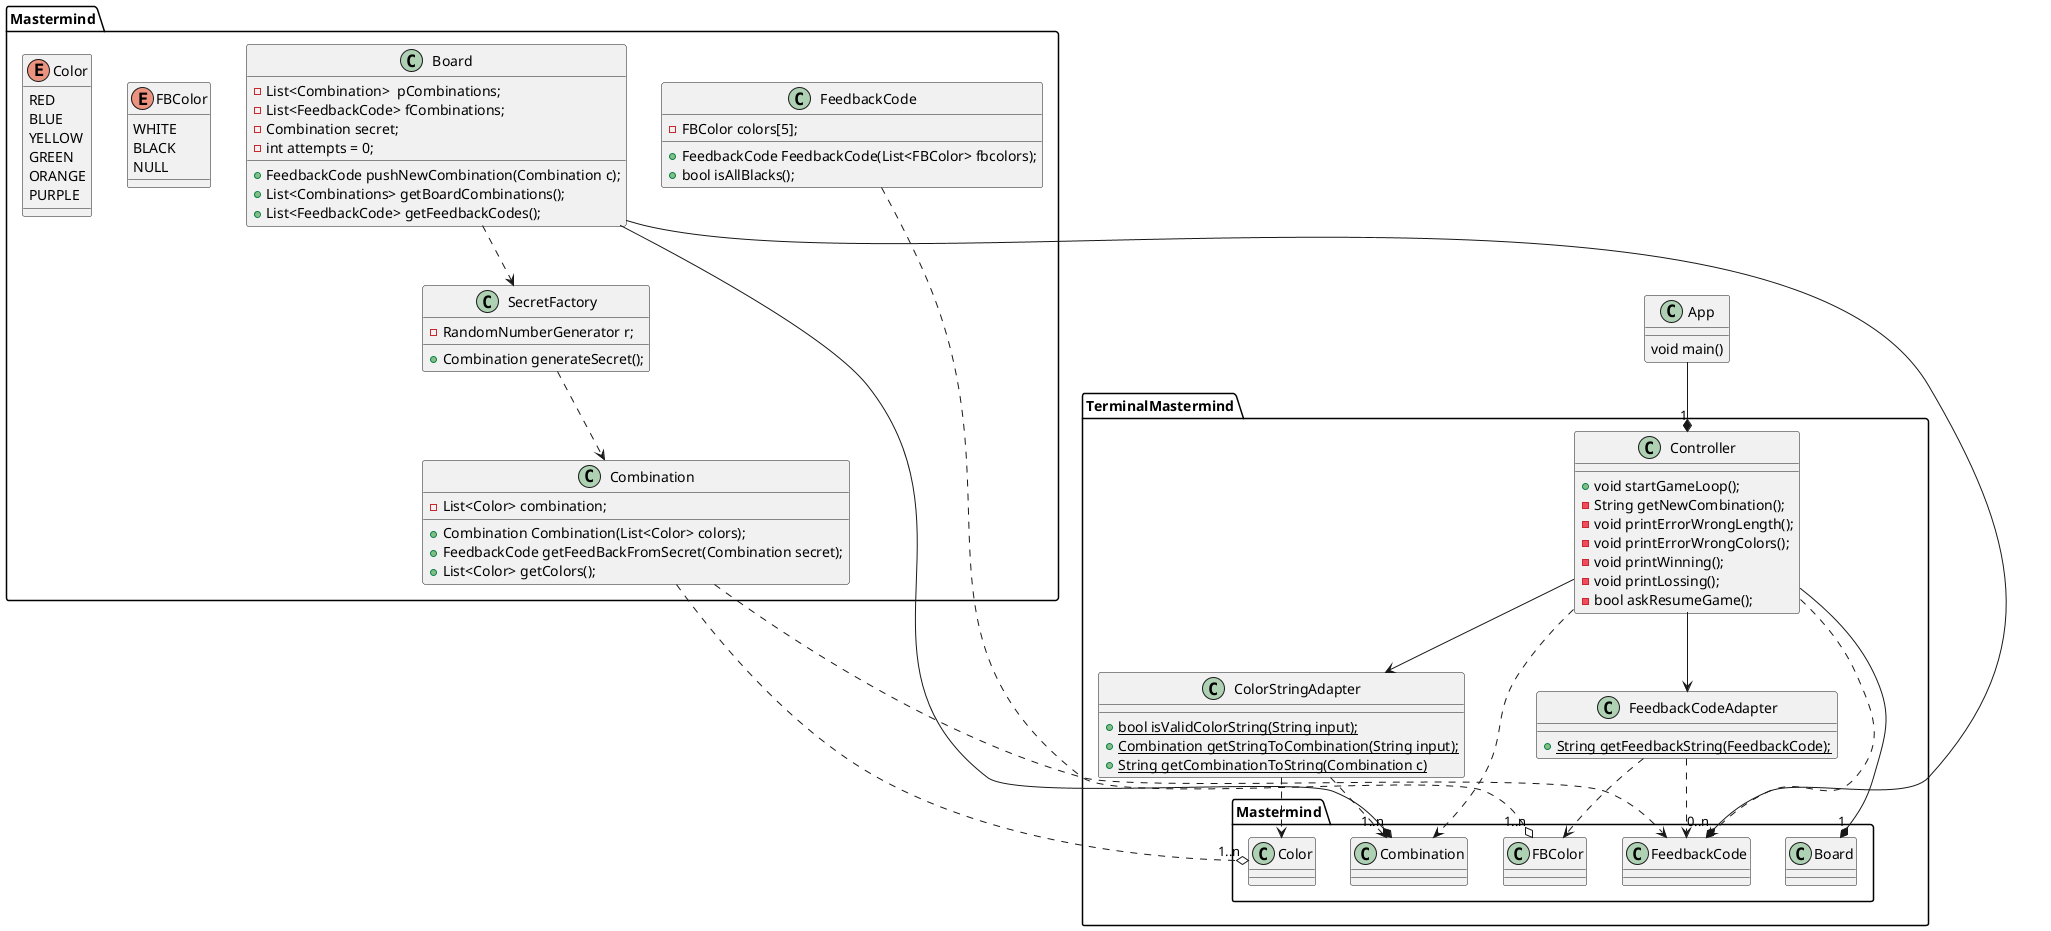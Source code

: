 @startuml

class App {
    void main()
}

App --* "1" TerminalMastermind.Controller

package TerminalMastermind {
    class ColorStringAdapter {
        + {static} bool isValidColorString(String input);
        + {static} Combination getStringToCombination(String input);
        + {static} String getCombinationToString(Combination c)
    }

    class FeedbackCodeAdapter {
        + {static} String getFeedbackString(FeedbackCode);
    }

    class Controller {
        + void startGameLoop();
        - String getNewCombination();
        - void printErrorWrongLength();
        - void printErrorWrongColors();
        - void printWinning();
        - void printLossing();
        - bool askResumeGame();
    }

    Controller --> ColorStringAdapter
    Controller -> FeedbackCodeAdapter
    Controller -* "1" Mastermind.Board
    Controller ..> Mastermind.Combination
    Controller ..> Mastermind.FeedbackCode
    ColorStringAdapter  ..> Mastermind.Combination
    ColorStringAdapter  ..> Mastermind.Color
    FeedbackCodeAdapter ..> Mastermind.FeedbackCode
    FeedbackCodeAdapter ..> Mastermind.FBColor

}

package Mastermind {

    class Board {
        - List<Combination>  pCombinations;
        - List<FeedbackCode> fCombinations;
        - Combination secret;
        - int attempts = 0;
        + FeedbackCode pushNewCombination(Combination c);
        + List<Combinations> getBoardCombinations();
        + List<FeedbackCode> getFeedbackCodes();
    }

    Board --* "1..n" Combination
    Board --* "0..n" FeedbackCode
    Board ..> SecretFactory

    class Combination {
        - List<Color> combination;
        + Combination Combination(List<Color> colors);
        + FeedbackCode getFeedBackFromSecret(Combination secret);
        + List<Color> getColors();
    }

    Combination ...> FeedbackCode
    Combination ...o "1..n" Color

    class FeedbackCode {
        - FBColor colors[5];
        + FeedbackCode FeedbackCode(List<FBColor> fbcolors);
        + bool isAllBlacks();
    }

    FeedbackCode .o "1..n" FBColor

    enum FBColor {
        WHITE
        BLACK
        NULL
    }

    enum Color {
        RED
        BLUE
        YELLOW
        GREEN
        ORANGE
        PURPLE
    }

    class SecretFactory {
        - RandomNumberGenerator r;
        + Combination generateSecret();
    }

    SecretFactory ..> Combination

}

@enduml